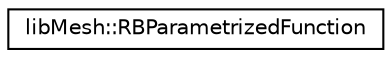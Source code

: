 digraph "类继承关系图"
{
 // INTERACTIVE_SVG=YES
  edge [fontname="Helvetica",fontsize="10",labelfontname="Helvetica",labelfontsize="10"];
  node [fontname="Helvetica",fontsize="10",shape=record];
  rankdir="LR";
  Node1 [label="libMesh::RBParametrizedFunction",height=0.2,width=0.4,color="black", fillcolor="white", style="filled",URL="$classlibMesh_1_1RBParametrizedFunction.html",tooltip="A simple functor class that provides a RBParameter-dependent function. "];
}
